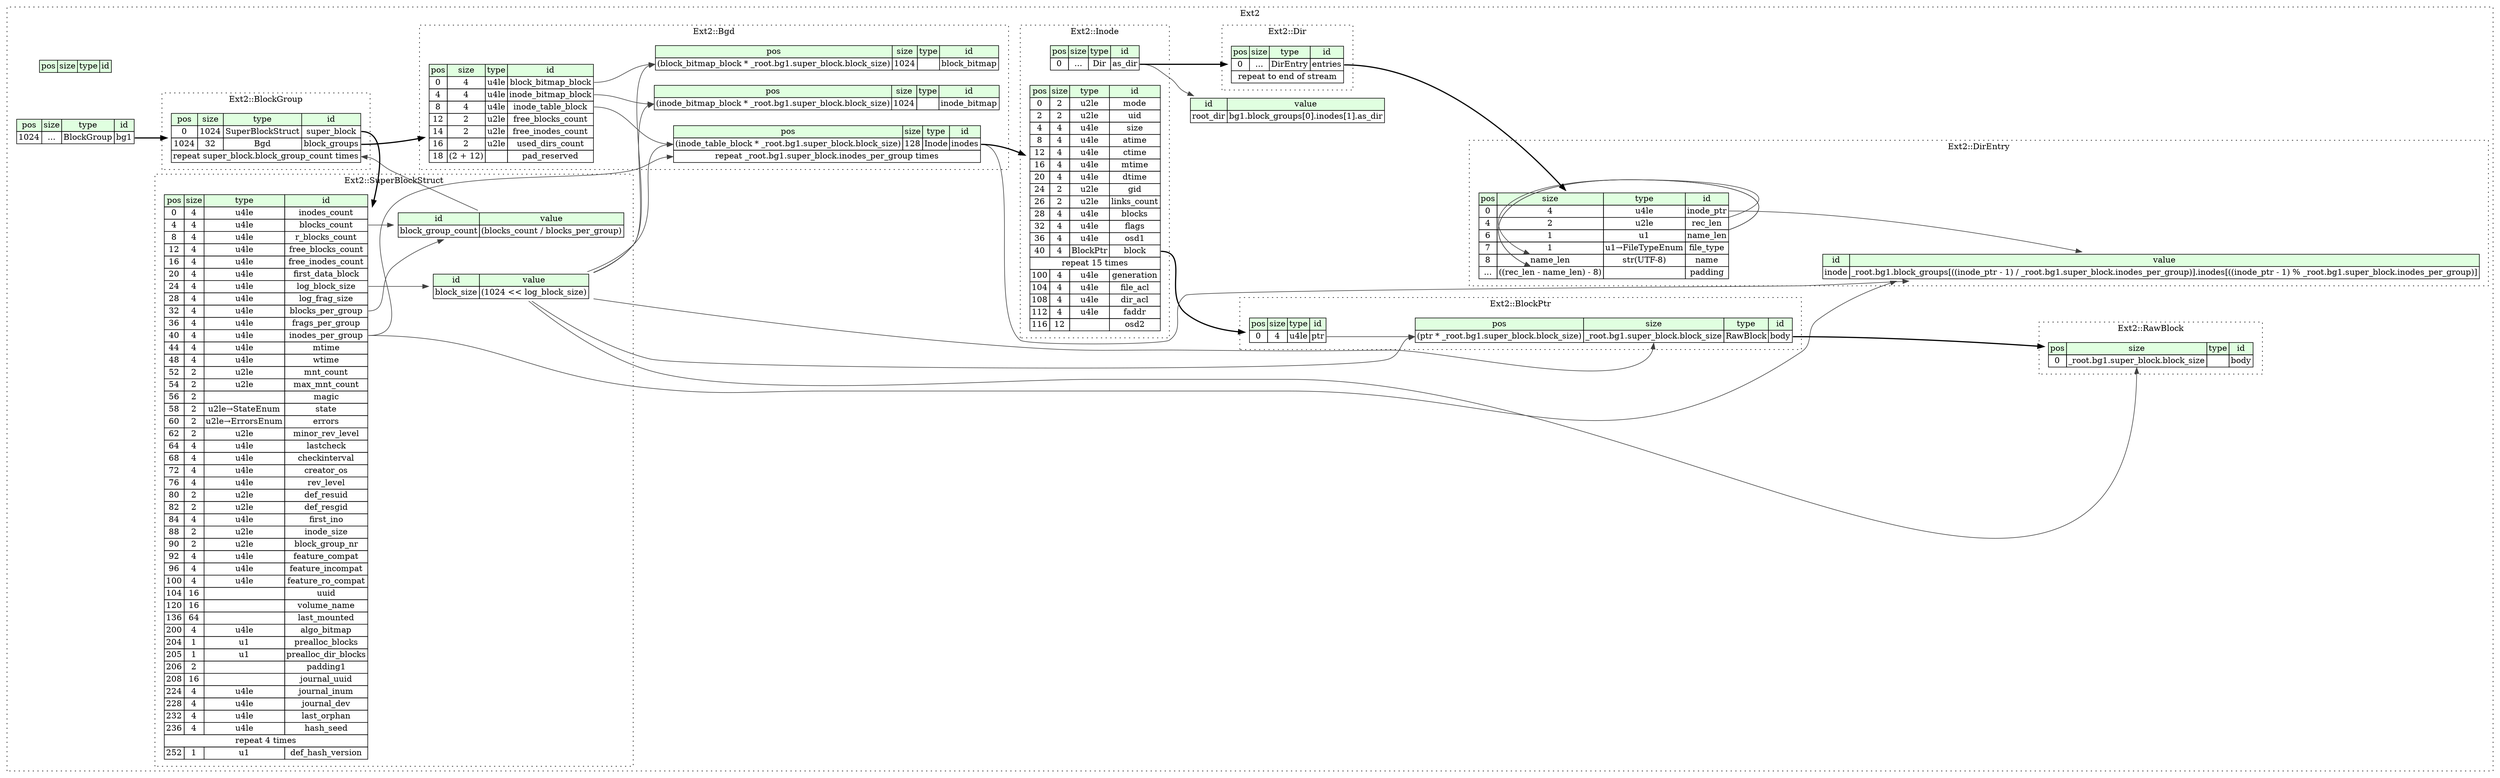 digraph {
	rankdir=LR;
	node [shape=plaintext];
	subgraph cluster__ext2 {
		label="Ext2";
		graph[style=dotted];

		ext2__seq [label=<<TABLE BORDER="0" CELLBORDER="1" CELLSPACING="0">
			<TR><TD BGCOLOR="#E0FFE0">pos</TD><TD BGCOLOR="#E0FFE0">size</TD><TD BGCOLOR="#E0FFE0">type</TD><TD BGCOLOR="#E0FFE0">id</TD></TR>
		</TABLE>>];
		ext2__inst__bg1 [label=<<TABLE BORDER="0" CELLBORDER="1" CELLSPACING="0">
			<TR><TD BGCOLOR="#E0FFE0">pos</TD><TD BGCOLOR="#E0FFE0">size</TD><TD BGCOLOR="#E0FFE0">type</TD><TD BGCOLOR="#E0FFE0">id</TD></TR>
			<TR><TD PORT="bg1_pos">1024</TD><TD PORT="bg1_size">...</TD><TD>BlockGroup</TD><TD PORT="bg1_type">bg1</TD></TR>
		</TABLE>>];
		ext2__inst__root_dir [label=<<TABLE BORDER="0" CELLBORDER="1" CELLSPACING="0">
			<TR><TD BGCOLOR="#E0FFE0">id</TD><TD BGCOLOR="#E0FFE0">value</TD></TR>
			<TR><TD>root_dir</TD><TD>bg1.block_groups[0].inodes[1].as_dir</TD></TR>
		</TABLE>>];
		subgraph cluster__super_block_struct {
			label="Ext2::SuperBlockStruct";
			graph[style=dotted];

			super_block_struct__seq [label=<<TABLE BORDER="0" CELLBORDER="1" CELLSPACING="0">
				<TR><TD BGCOLOR="#E0FFE0">pos</TD><TD BGCOLOR="#E0FFE0">size</TD><TD BGCOLOR="#E0FFE0">type</TD><TD BGCOLOR="#E0FFE0">id</TD></TR>
				<TR><TD PORT="inodes_count_pos">0</TD><TD PORT="inodes_count_size">4</TD><TD>u4le</TD><TD PORT="inodes_count_type">inodes_count</TD></TR>
				<TR><TD PORT="blocks_count_pos">4</TD><TD PORT="blocks_count_size">4</TD><TD>u4le</TD><TD PORT="blocks_count_type">blocks_count</TD></TR>
				<TR><TD PORT="r_blocks_count_pos">8</TD><TD PORT="r_blocks_count_size">4</TD><TD>u4le</TD><TD PORT="r_blocks_count_type">r_blocks_count</TD></TR>
				<TR><TD PORT="free_blocks_count_pos">12</TD><TD PORT="free_blocks_count_size">4</TD><TD>u4le</TD><TD PORT="free_blocks_count_type">free_blocks_count</TD></TR>
				<TR><TD PORT="free_inodes_count_pos">16</TD><TD PORT="free_inodes_count_size">4</TD><TD>u4le</TD><TD PORT="free_inodes_count_type">free_inodes_count</TD></TR>
				<TR><TD PORT="first_data_block_pos">20</TD><TD PORT="first_data_block_size">4</TD><TD>u4le</TD><TD PORT="first_data_block_type">first_data_block</TD></TR>
				<TR><TD PORT="log_block_size_pos">24</TD><TD PORT="log_block_size_size">4</TD><TD>u4le</TD><TD PORT="log_block_size_type">log_block_size</TD></TR>
				<TR><TD PORT="log_frag_size_pos">28</TD><TD PORT="log_frag_size_size">4</TD><TD>u4le</TD><TD PORT="log_frag_size_type">log_frag_size</TD></TR>
				<TR><TD PORT="blocks_per_group_pos">32</TD><TD PORT="blocks_per_group_size">4</TD><TD>u4le</TD><TD PORT="blocks_per_group_type">blocks_per_group</TD></TR>
				<TR><TD PORT="frags_per_group_pos">36</TD><TD PORT="frags_per_group_size">4</TD><TD>u4le</TD><TD PORT="frags_per_group_type">frags_per_group</TD></TR>
				<TR><TD PORT="inodes_per_group_pos">40</TD><TD PORT="inodes_per_group_size">4</TD><TD>u4le</TD><TD PORT="inodes_per_group_type">inodes_per_group</TD></TR>
				<TR><TD PORT="mtime_pos">44</TD><TD PORT="mtime_size">4</TD><TD>u4le</TD><TD PORT="mtime_type">mtime</TD></TR>
				<TR><TD PORT="wtime_pos">48</TD><TD PORT="wtime_size">4</TD><TD>u4le</TD><TD PORT="wtime_type">wtime</TD></TR>
				<TR><TD PORT="mnt_count_pos">52</TD><TD PORT="mnt_count_size">2</TD><TD>u2le</TD><TD PORT="mnt_count_type">mnt_count</TD></TR>
				<TR><TD PORT="max_mnt_count_pos">54</TD><TD PORT="max_mnt_count_size">2</TD><TD>u2le</TD><TD PORT="max_mnt_count_type">max_mnt_count</TD></TR>
				<TR><TD PORT="magic_pos">56</TD><TD PORT="magic_size">2</TD><TD></TD><TD PORT="magic_type">magic</TD></TR>
				<TR><TD PORT="state_pos">58</TD><TD PORT="state_size">2</TD><TD>u2le→StateEnum</TD><TD PORT="state_type">state</TD></TR>
				<TR><TD PORT="errors_pos">60</TD><TD PORT="errors_size">2</TD><TD>u2le→ErrorsEnum</TD><TD PORT="errors_type">errors</TD></TR>
				<TR><TD PORT="minor_rev_level_pos">62</TD><TD PORT="minor_rev_level_size">2</TD><TD>u2le</TD><TD PORT="minor_rev_level_type">minor_rev_level</TD></TR>
				<TR><TD PORT="lastcheck_pos">64</TD><TD PORT="lastcheck_size">4</TD><TD>u4le</TD><TD PORT="lastcheck_type">lastcheck</TD></TR>
				<TR><TD PORT="checkinterval_pos">68</TD><TD PORT="checkinterval_size">4</TD><TD>u4le</TD><TD PORT="checkinterval_type">checkinterval</TD></TR>
				<TR><TD PORT="creator_os_pos">72</TD><TD PORT="creator_os_size">4</TD><TD>u4le</TD><TD PORT="creator_os_type">creator_os</TD></TR>
				<TR><TD PORT="rev_level_pos">76</TD><TD PORT="rev_level_size">4</TD><TD>u4le</TD><TD PORT="rev_level_type">rev_level</TD></TR>
				<TR><TD PORT="def_resuid_pos">80</TD><TD PORT="def_resuid_size">2</TD><TD>u2le</TD><TD PORT="def_resuid_type">def_resuid</TD></TR>
				<TR><TD PORT="def_resgid_pos">82</TD><TD PORT="def_resgid_size">2</TD><TD>u2le</TD><TD PORT="def_resgid_type">def_resgid</TD></TR>
				<TR><TD PORT="first_ino_pos">84</TD><TD PORT="first_ino_size">4</TD><TD>u4le</TD><TD PORT="first_ino_type">first_ino</TD></TR>
				<TR><TD PORT="inode_size_pos">88</TD><TD PORT="inode_size_size">2</TD><TD>u2le</TD><TD PORT="inode_size_type">inode_size</TD></TR>
				<TR><TD PORT="block_group_nr_pos">90</TD><TD PORT="block_group_nr_size">2</TD><TD>u2le</TD><TD PORT="block_group_nr_type">block_group_nr</TD></TR>
				<TR><TD PORT="feature_compat_pos">92</TD><TD PORT="feature_compat_size">4</TD><TD>u4le</TD><TD PORT="feature_compat_type">feature_compat</TD></TR>
				<TR><TD PORT="feature_incompat_pos">96</TD><TD PORT="feature_incompat_size">4</TD><TD>u4le</TD><TD PORT="feature_incompat_type">feature_incompat</TD></TR>
				<TR><TD PORT="feature_ro_compat_pos">100</TD><TD PORT="feature_ro_compat_size">4</TD><TD>u4le</TD><TD PORT="feature_ro_compat_type">feature_ro_compat</TD></TR>
				<TR><TD PORT="uuid_pos">104</TD><TD PORT="uuid_size">16</TD><TD></TD><TD PORT="uuid_type">uuid</TD></TR>
				<TR><TD PORT="volume_name_pos">120</TD><TD PORT="volume_name_size">16</TD><TD></TD><TD PORT="volume_name_type">volume_name</TD></TR>
				<TR><TD PORT="last_mounted_pos">136</TD><TD PORT="last_mounted_size">64</TD><TD></TD><TD PORT="last_mounted_type">last_mounted</TD></TR>
				<TR><TD PORT="algo_bitmap_pos">200</TD><TD PORT="algo_bitmap_size">4</TD><TD>u4le</TD><TD PORT="algo_bitmap_type">algo_bitmap</TD></TR>
				<TR><TD PORT="prealloc_blocks_pos">204</TD><TD PORT="prealloc_blocks_size">1</TD><TD>u1</TD><TD PORT="prealloc_blocks_type">prealloc_blocks</TD></TR>
				<TR><TD PORT="prealloc_dir_blocks_pos">205</TD><TD PORT="prealloc_dir_blocks_size">1</TD><TD>u1</TD><TD PORT="prealloc_dir_blocks_type">prealloc_dir_blocks</TD></TR>
				<TR><TD PORT="padding1_pos">206</TD><TD PORT="padding1_size">2</TD><TD></TD><TD PORT="padding1_type">padding1</TD></TR>
				<TR><TD PORT="journal_uuid_pos">208</TD><TD PORT="journal_uuid_size">16</TD><TD></TD><TD PORT="journal_uuid_type">journal_uuid</TD></TR>
				<TR><TD PORT="journal_inum_pos">224</TD><TD PORT="journal_inum_size">4</TD><TD>u4le</TD><TD PORT="journal_inum_type">journal_inum</TD></TR>
				<TR><TD PORT="journal_dev_pos">228</TD><TD PORT="journal_dev_size">4</TD><TD>u4le</TD><TD PORT="journal_dev_type">journal_dev</TD></TR>
				<TR><TD PORT="last_orphan_pos">232</TD><TD PORT="last_orphan_size">4</TD><TD>u4le</TD><TD PORT="last_orphan_type">last_orphan</TD></TR>
				<TR><TD PORT="hash_seed_pos">236</TD><TD PORT="hash_seed_size">4</TD><TD>u4le</TD><TD PORT="hash_seed_type">hash_seed</TD></TR>
				<TR><TD COLSPAN="4" PORT="hash_seed__repeat">repeat 4 times</TD></TR>
				<TR><TD PORT="def_hash_version_pos">252</TD><TD PORT="def_hash_version_size">1</TD><TD>u1</TD><TD PORT="def_hash_version_type">def_hash_version</TD></TR>
			</TABLE>>];
			super_block_struct__inst__block_size [label=<<TABLE BORDER="0" CELLBORDER="1" CELLSPACING="0">
				<TR><TD BGCOLOR="#E0FFE0">id</TD><TD BGCOLOR="#E0FFE0">value</TD></TR>
				<TR><TD>block_size</TD><TD>(1024 &lt;&lt; log_block_size)</TD></TR>
			</TABLE>>];
			super_block_struct__inst__block_group_count [label=<<TABLE BORDER="0" CELLBORDER="1" CELLSPACING="0">
				<TR><TD BGCOLOR="#E0FFE0">id</TD><TD BGCOLOR="#E0FFE0">value</TD></TR>
				<TR><TD>block_group_count</TD><TD>(blocks_count / blocks_per_group)</TD></TR>
			</TABLE>>];
		}
		subgraph cluster__dir_entry {
			label="Ext2::DirEntry";
			graph[style=dotted];

			dir_entry__seq [label=<<TABLE BORDER="0" CELLBORDER="1" CELLSPACING="0">
				<TR><TD BGCOLOR="#E0FFE0">pos</TD><TD BGCOLOR="#E0FFE0">size</TD><TD BGCOLOR="#E0FFE0">type</TD><TD BGCOLOR="#E0FFE0">id</TD></TR>
				<TR><TD PORT="inode_ptr_pos">0</TD><TD PORT="inode_ptr_size">4</TD><TD>u4le</TD><TD PORT="inode_ptr_type">inode_ptr</TD></TR>
				<TR><TD PORT="rec_len_pos">4</TD><TD PORT="rec_len_size">2</TD><TD>u2le</TD><TD PORT="rec_len_type">rec_len</TD></TR>
				<TR><TD PORT="name_len_pos">6</TD><TD PORT="name_len_size">1</TD><TD>u1</TD><TD PORT="name_len_type">name_len</TD></TR>
				<TR><TD PORT="file_type_pos">7</TD><TD PORT="file_type_size">1</TD><TD>u1→FileTypeEnum</TD><TD PORT="file_type_type">file_type</TD></TR>
				<TR><TD PORT="name_pos">8</TD><TD PORT="name_size">name_len</TD><TD>str(UTF-8)</TD><TD PORT="name_type">name</TD></TR>
				<TR><TD PORT="padding_pos">...</TD><TD PORT="padding_size">((rec_len - name_len) - 8)</TD><TD></TD><TD PORT="padding_type">padding</TD></TR>
			</TABLE>>];
			dir_entry__inst__inode [label=<<TABLE BORDER="0" CELLBORDER="1" CELLSPACING="0">
				<TR><TD BGCOLOR="#E0FFE0">id</TD><TD BGCOLOR="#E0FFE0">value</TD></TR>
				<TR><TD>inode</TD><TD>_root.bg1.block_groups[((inode_ptr - 1) / _root.bg1.super_block.inodes_per_group)].inodes[((inode_ptr - 1) % _root.bg1.super_block.inodes_per_group)]</TD></TR>
			</TABLE>>];
		}
		subgraph cluster__inode {
			label="Ext2::Inode";
			graph[style=dotted];

			inode__seq [label=<<TABLE BORDER="0" CELLBORDER="1" CELLSPACING="0">
				<TR><TD BGCOLOR="#E0FFE0">pos</TD><TD BGCOLOR="#E0FFE0">size</TD><TD BGCOLOR="#E0FFE0">type</TD><TD BGCOLOR="#E0FFE0">id</TD></TR>
				<TR><TD PORT="mode_pos">0</TD><TD PORT="mode_size">2</TD><TD>u2le</TD><TD PORT="mode_type">mode</TD></TR>
				<TR><TD PORT="uid_pos">2</TD><TD PORT="uid_size">2</TD><TD>u2le</TD><TD PORT="uid_type">uid</TD></TR>
				<TR><TD PORT="size_pos">4</TD><TD PORT="size_size">4</TD><TD>u4le</TD><TD PORT="size_type">size</TD></TR>
				<TR><TD PORT="atime_pos">8</TD><TD PORT="atime_size">4</TD><TD>u4le</TD><TD PORT="atime_type">atime</TD></TR>
				<TR><TD PORT="ctime_pos">12</TD><TD PORT="ctime_size">4</TD><TD>u4le</TD><TD PORT="ctime_type">ctime</TD></TR>
				<TR><TD PORT="mtime_pos">16</TD><TD PORT="mtime_size">4</TD><TD>u4le</TD><TD PORT="mtime_type">mtime</TD></TR>
				<TR><TD PORT="dtime_pos">20</TD><TD PORT="dtime_size">4</TD><TD>u4le</TD><TD PORT="dtime_type">dtime</TD></TR>
				<TR><TD PORT="gid_pos">24</TD><TD PORT="gid_size">2</TD><TD>u2le</TD><TD PORT="gid_type">gid</TD></TR>
				<TR><TD PORT="links_count_pos">26</TD><TD PORT="links_count_size">2</TD><TD>u2le</TD><TD PORT="links_count_type">links_count</TD></TR>
				<TR><TD PORT="blocks_pos">28</TD><TD PORT="blocks_size">4</TD><TD>u4le</TD><TD PORT="blocks_type">blocks</TD></TR>
				<TR><TD PORT="flags_pos">32</TD><TD PORT="flags_size">4</TD><TD>u4le</TD><TD PORT="flags_type">flags</TD></TR>
				<TR><TD PORT="osd1_pos">36</TD><TD PORT="osd1_size">4</TD><TD>u4le</TD><TD PORT="osd1_type">osd1</TD></TR>
				<TR><TD PORT="block_pos">40</TD><TD PORT="block_size">4</TD><TD>BlockPtr</TD><TD PORT="block_type">block</TD></TR>
				<TR><TD COLSPAN="4" PORT="block__repeat">repeat 15 times</TD></TR>
				<TR><TD PORT="generation_pos">100</TD><TD PORT="generation_size">4</TD><TD>u4le</TD><TD PORT="generation_type">generation</TD></TR>
				<TR><TD PORT="file_acl_pos">104</TD><TD PORT="file_acl_size">4</TD><TD>u4le</TD><TD PORT="file_acl_type">file_acl</TD></TR>
				<TR><TD PORT="dir_acl_pos">108</TD><TD PORT="dir_acl_size">4</TD><TD>u4le</TD><TD PORT="dir_acl_type">dir_acl</TD></TR>
				<TR><TD PORT="faddr_pos">112</TD><TD PORT="faddr_size">4</TD><TD>u4le</TD><TD PORT="faddr_type">faddr</TD></TR>
				<TR><TD PORT="osd2_pos">116</TD><TD PORT="osd2_size">12</TD><TD></TD><TD PORT="osd2_type">osd2</TD></TR>
			</TABLE>>];
			inode__inst__as_dir [label=<<TABLE BORDER="0" CELLBORDER="1" CELLSPACING="0">
				<TR><TD BGCOLOR="#E0FFE0">pos</TD><TD BGCOLOR="#E0FFE0">size</TD><TD BGCOLOR="#E0FFE0">type</TD><TD BGCOLOR="#E0FFE0">id</TD></TR>
				<TR><TD PORT="as_dir_pos">0</TD><TD PORT="as_dir_size">...</TD><TD>Dir</TD><TD PORT="as_dir_type">as_dir</TD></TR>
			</TABLE>>];
		}
		subgraph cluster__block_ptr {
			label="Ext2::BlockPtr";
			graph[style=dotted];

			block_ptr__seq [label=<<TABLE BORDER="0" CELLBORDER="1" CELLSPACING="0">
				<TR><TD BGCOLOR="#E0FFE0">pos</TD><TD BGCOLOR="#E0FFE0">size</TD><TD BGCOLOR="#E0FFE0">type</TD><TD BGCOLOR="#E0FFE0">id</TD></TR>
				<TR><TD PORT="ptr_pos">0</TD><TD PORT="ptr_size">4</TD><TD>u4le</TD><TD PORT="ptr_type">ptr</TD></TR>
			</TABLE>>];
			block_ptr__inst__body [label=<<TABLE BORDER="0" CELLBORDER="1" CELLSPACING="0">
				<TR><TD BGCOLOR="#E0FFE0">pos</TD><TD BGCOLOR="#E0FFE0">size</TD><TD BGCOLOR="#E0FFE0">type</TD><TD BGCOLOR="#E0FFE0">id</TD></TR>
				<TR><TD PORT="body_pos">(ptr * _root.bg1.super_block.block_size)</TD><TD PORT="body_size">_root.bg1.super_block.block_size</TD><TD>RawBlock</TD><TD PORT="body_type">body</TD></TR>
			</TABLE>>];
		}
		subgraph cluster__dir {
			label="Ext2::Dir";
			graph[style=dotted];

			dir__seq [label=<<TABLE BORDER="0" CELLBORDER="1" CELLSPACING="0">
				<TR><TD BGCOLOR="#E0FFE0">pos</TD><TD BGCOLOR="#E0FFE0">size</TD><TD BGCOLOR="#E0FFE0">type</TD><TD BGCOLOR="#E0FFE0">id</TD></TR>
				<TR><TD PORT="entries_pos">0</TD><TD PORT="entries_size">...</TD><TD>DirEntry</TD><TD PORT="entries_type">entries</TD></TR>
				<TR><TD COLSPAN="4" PORT="entries__repeat">repeat to end of stream</TD></TR>
			</TABLE>>];
		}
		subgraph cluster__block_group {
			label="Ext2::BlockGroup";
			graph[style=dotted];

			block_group__seq [label=<<TABLE BORDER="0" CELLBORDER="1" CELLSPACING="0">
				<TR><TD BGCOLOR="#E0FFE0">pos</TD><TD BGCOLOR="#E0FFE0">size</TD><TD BGCOLOR="#E0FFE0">type</TD><TD BGCOLOR="#E0FFE0">id</TD></TR>
				<TR><TD PORT="super_block_pos">0</TD><TD PORT="super_block_size">1024</TD><TD>SuperBlockStruct</TD><TD PORT="super_block_type">super_block</TD></TR>
				<TR><TD PORT="block_groups_pos">1024</TD><TD PORT="block_groups_size">32</TD><TD>Bgd</TD><TD PORT="block_groups_type">block_groups</TD></TR>
				<TR><TD COLSPAN="4" PORT="block_groups__repeat">repeat super_block.block_group_count times</TD></TR>
			</TABLE>>];
		}
		subgraph cluster__bgd {
			label="Ext2::Bgd";
			graph[style=dotted];

			bgd__seq [label=<<TABLE BORDER="0" CELLBORDER="1" CELLSPACING="0">
				<TR><TD BGCOLOR="#E0FFE0">pos</TD><TD BGCOLOR="#E0FFE0">size</TD><TD BGCOLOR="#E0FFE0">type</TD><TD BGCOLOR="#E0FFE0">id</TD></TR>
				<TR><TD PORT="block_bitmap_block_pos">0</TD><TD PORT="block_bitmap_block_size">4</TD><TD>u4le</TD><TD PORT="block_bitmap_block_type">block_bitmap_block</TD></TR>
				<TR><TD PORT="inode_bitmap_block_pos">4</TD><TD PORT="inode_bitmap_block_size">4</TD><TD>u4le</TD><TD PORT="inode_bitmap_block_type">inode_bitmap_block</TD></TR>
				<TR><TD PORT="inode_table_block_pos">8</TD><TD PORT="inode_table_block_size">4</TD><TD>u4le</TD><TD PORT="inode_table_block_type">inode_table_block</TD></TR>
				<TR><TD PORT="free_blocks_count_pos">12</TD><TD PORT="free_blocks_count_size">2</TD><TD>u2le</TD><TD PORT="free_blocks_count_type">free_blocks_count</TD></TR>
				<TR><TD PORT="free_inodes_count_pos">14</TD><TD PORT="free_inodes_count_size">2</TD><TD>u2le</TD><TD PORT="free_inodes_count_type">free_inodes_count</TD></TR>
				<TR><TD PORT="used_dirs_count_pos">16</TD><TD PORT="used_dirs_count_size">2</TD><TD>u2le</TD><TD PORT="used_dirs_count_type">used_dirs_count</TD></TR>
				<TR><TD PORT="pad_reserved_pos">18</TD><TD PORT="pad_reserved_size">(2 + 12)</TD><TD></TD><TD PORT="pad_reserved_type">pad_reserved</TD></TR>
			</TABLE>>];
			bgd__inst__block_bitmap [label=<<TABLE BORDER="0" CELLBORDER="1" CELLSPACING="0">
				<TR><TD BGCOLOR="#E0FFE0">pos</TD><TD BGCOLOR="#E0FFE0">size</TD><TD BGCOLOR="#E0FFE0">type</TD><TD BGCOLOR="#E0FFE0">id</TD></TR>
				<TR><TD PORT="block_bitmap_pos">(block_bitmap_block * _root.bg1.super_block.block_size)</TD><TD PORT="block_bitmap_size">1024</TD><TD></TD><TD PORT="block_bitmap_type">block_bitmap</TD></TR>
			</TABLE>>];
			bgd__inst__inode_bitmap [label=<<TABLE BORDER="0" CELLBORDER="1" CELLSPACING="0">
				<TR><TD BGCOLOR="#E0FFE0">pos</TD><TD BGCOLOR="#E0FFE0">size</TD><TD BGCOLOR="#E0FFE0">type</TD><TD BGCOLOR="#E0FFE0">id</TD></TR>
				<TR><TD PORT="inode_bitmap_pos">(inode_bitmap_block * _root.bg1.super_block.block_size)</TD><TD PORT="inode_bitmap_size">1024</TD><TD></TD><TD PORT="inode_bitmap_type">inode_bitmap</TD></TR>
			</TABLE>>];
			bgd__inst__inodes [label=<<TABLE BORDER="0" CELLBORDER="1" CELLSPACING="0">
				<TR><TD BGCOLOR="#E0FFE0">pos</TD><TD BGCOLOR="#E0FFE0">size</TD><TD BGCOLOR="#E0FFE0">type</TD><TD BGCOLOR="#E0FFE0">id</TD></TR>
				<TR><TD PORT="inodes_pos">(inode_table_block * _root.bg1.super_block.block_size)</TD><TD PORT="inodes_size">128</TD><TD>Inode</TD><TD PORT="inodes_type">inodes</TD></TR>
				<TR><TD COLSPAN="4" PORT="inodes__repeat">repeat _root.bg1.super_block.inodes_per_group times</TD></TR>
			</TABLE>>];
		}
		subgraph cluster__raw_block {
			label="Ext2::RawBlock";
			graph[style=dotted];

			raw_block__seq [label=<<TABLE BORDER="0" CELLBORDER="1" CELLSPACING="0">
				<TR><TD BGCOLOR="#E0FFE0">pos</TD><TD BGCOLOR="#E0FFE0">size</TD><TD BGCOLOR="#E0FFE0">type</TD><TD BGCOLOR="#E0FFE0">id</TD></TR>
				<TR><TD PORT="body_pos">0</TD><TD PORT="body_size">_root.bg1.super_block.block_size</TD><TD></TD><TD PORT="body_type">body</TD></TR>
			</TABLE>>];
		}
	}
	ext2__inst__bg1:bg1_type -> block_group__seq [style=bold];
	inode__inst__as_dir:as_dir_type -> ext2__inst__root_dir [color="#404040"];
	super_block_struct__seq:log_block_size_type -> super_block_struct__inst__block_size [color="#404040"];
	super_block_struct__seq:blocks_count_type -> super_block_struct__inst__block_group_count [color="#404040"];
	super_block_struct__seq:blocks_per_group_type -> super_block_struct__inst__block_group_count [color="#404040"];
	dir_entry__seq:name_len_type -> dir_entry__seq:name_size [color="#404040"];
	dir_entry__seq:rec_len_type -> dir_entry__seq:padding_size [color="#404040"];
	dir_entry__seq:name_len_type -> dir_entry__seq:padding_size [color="#404040"];
	bgd__inst__inodes:inodes_type -> dir_entry__inst__inode [color="#404040"];
	dir_entry__seq:inode_ptr_type -> dir_entry__inst__inode [color="#404040"];
	super_block_struct__seq:inodes_per_group_type -> dir_entry__inst__inode [color="#404040"];
	inode__seq:block_type -> block_ptr__seq [style=bold];
	inode__inst__as_dir:as_dir_type -> dir__seq [style=bold];
	block_ptr__seq:ptr_type -> block_ptr__inst__body:body_pos [color="#404040"];
	super_block_struct__inst__block_size:block_size_type -> block_ptr__inst__body:body_pos [color="#404040"];
	super_block_struct__inst__block_size:block_size_type -> block_ptr__inst__body:body_size [color="#404040"];
	block_ptr__inst__body:body_type -> raw_block__seq [style=bold];
	dir__seq:entries_type -> dir_entry__seq [style=bold];
	block_group__seq:super_block_type -> super_block_struct__seq [style=bold];
	block_group__seq:block_groups_type -> bgd__seq [style=bold];
	super_block_struct__inst__block_group_count:block_group_count_type -> block_group__seq:block_groups__repeat [color="#404040"];
	bgd__seq:block_bitmap_block_type -> bgd__inst__block_bitmap:block_bitmap_pos [color="#404040"];
	super_block_struct__inst__block_size:block_size_type -> bgd__inst__block_bitmap:block_bitmap_pos [color="#404040"];
	bgd__seq:inode_bitmap_block_type -> bgd__inst__inode_bitmap:inode_bitmap_pos [color="#404040"];
	super_block_struct__inst__block_size:block_size_type -> bgd__inst__inode_bitmap:inode_bitmap_pos [color="#404040"];
	bgd__seq:inode_table_block_type -> bgd__inst__inodes:inodes_pos [color="#404040"];
	super_block_struct__inst__block_size:block_size_type -> bgd__inst__inodes:inodes_pos [color="#404040"];
	bgd__inst__inodes:inodes_type -> inode__seq [style=bold];
	super_block_struct__seq:inodes_per_group_type -> bgd__inst__inodes:inodes__repeat [color="#404040"];
	super_block_struct__inst__block_size:block_size_type -> raw_block__seq:body_size [color="#404040"];
}
